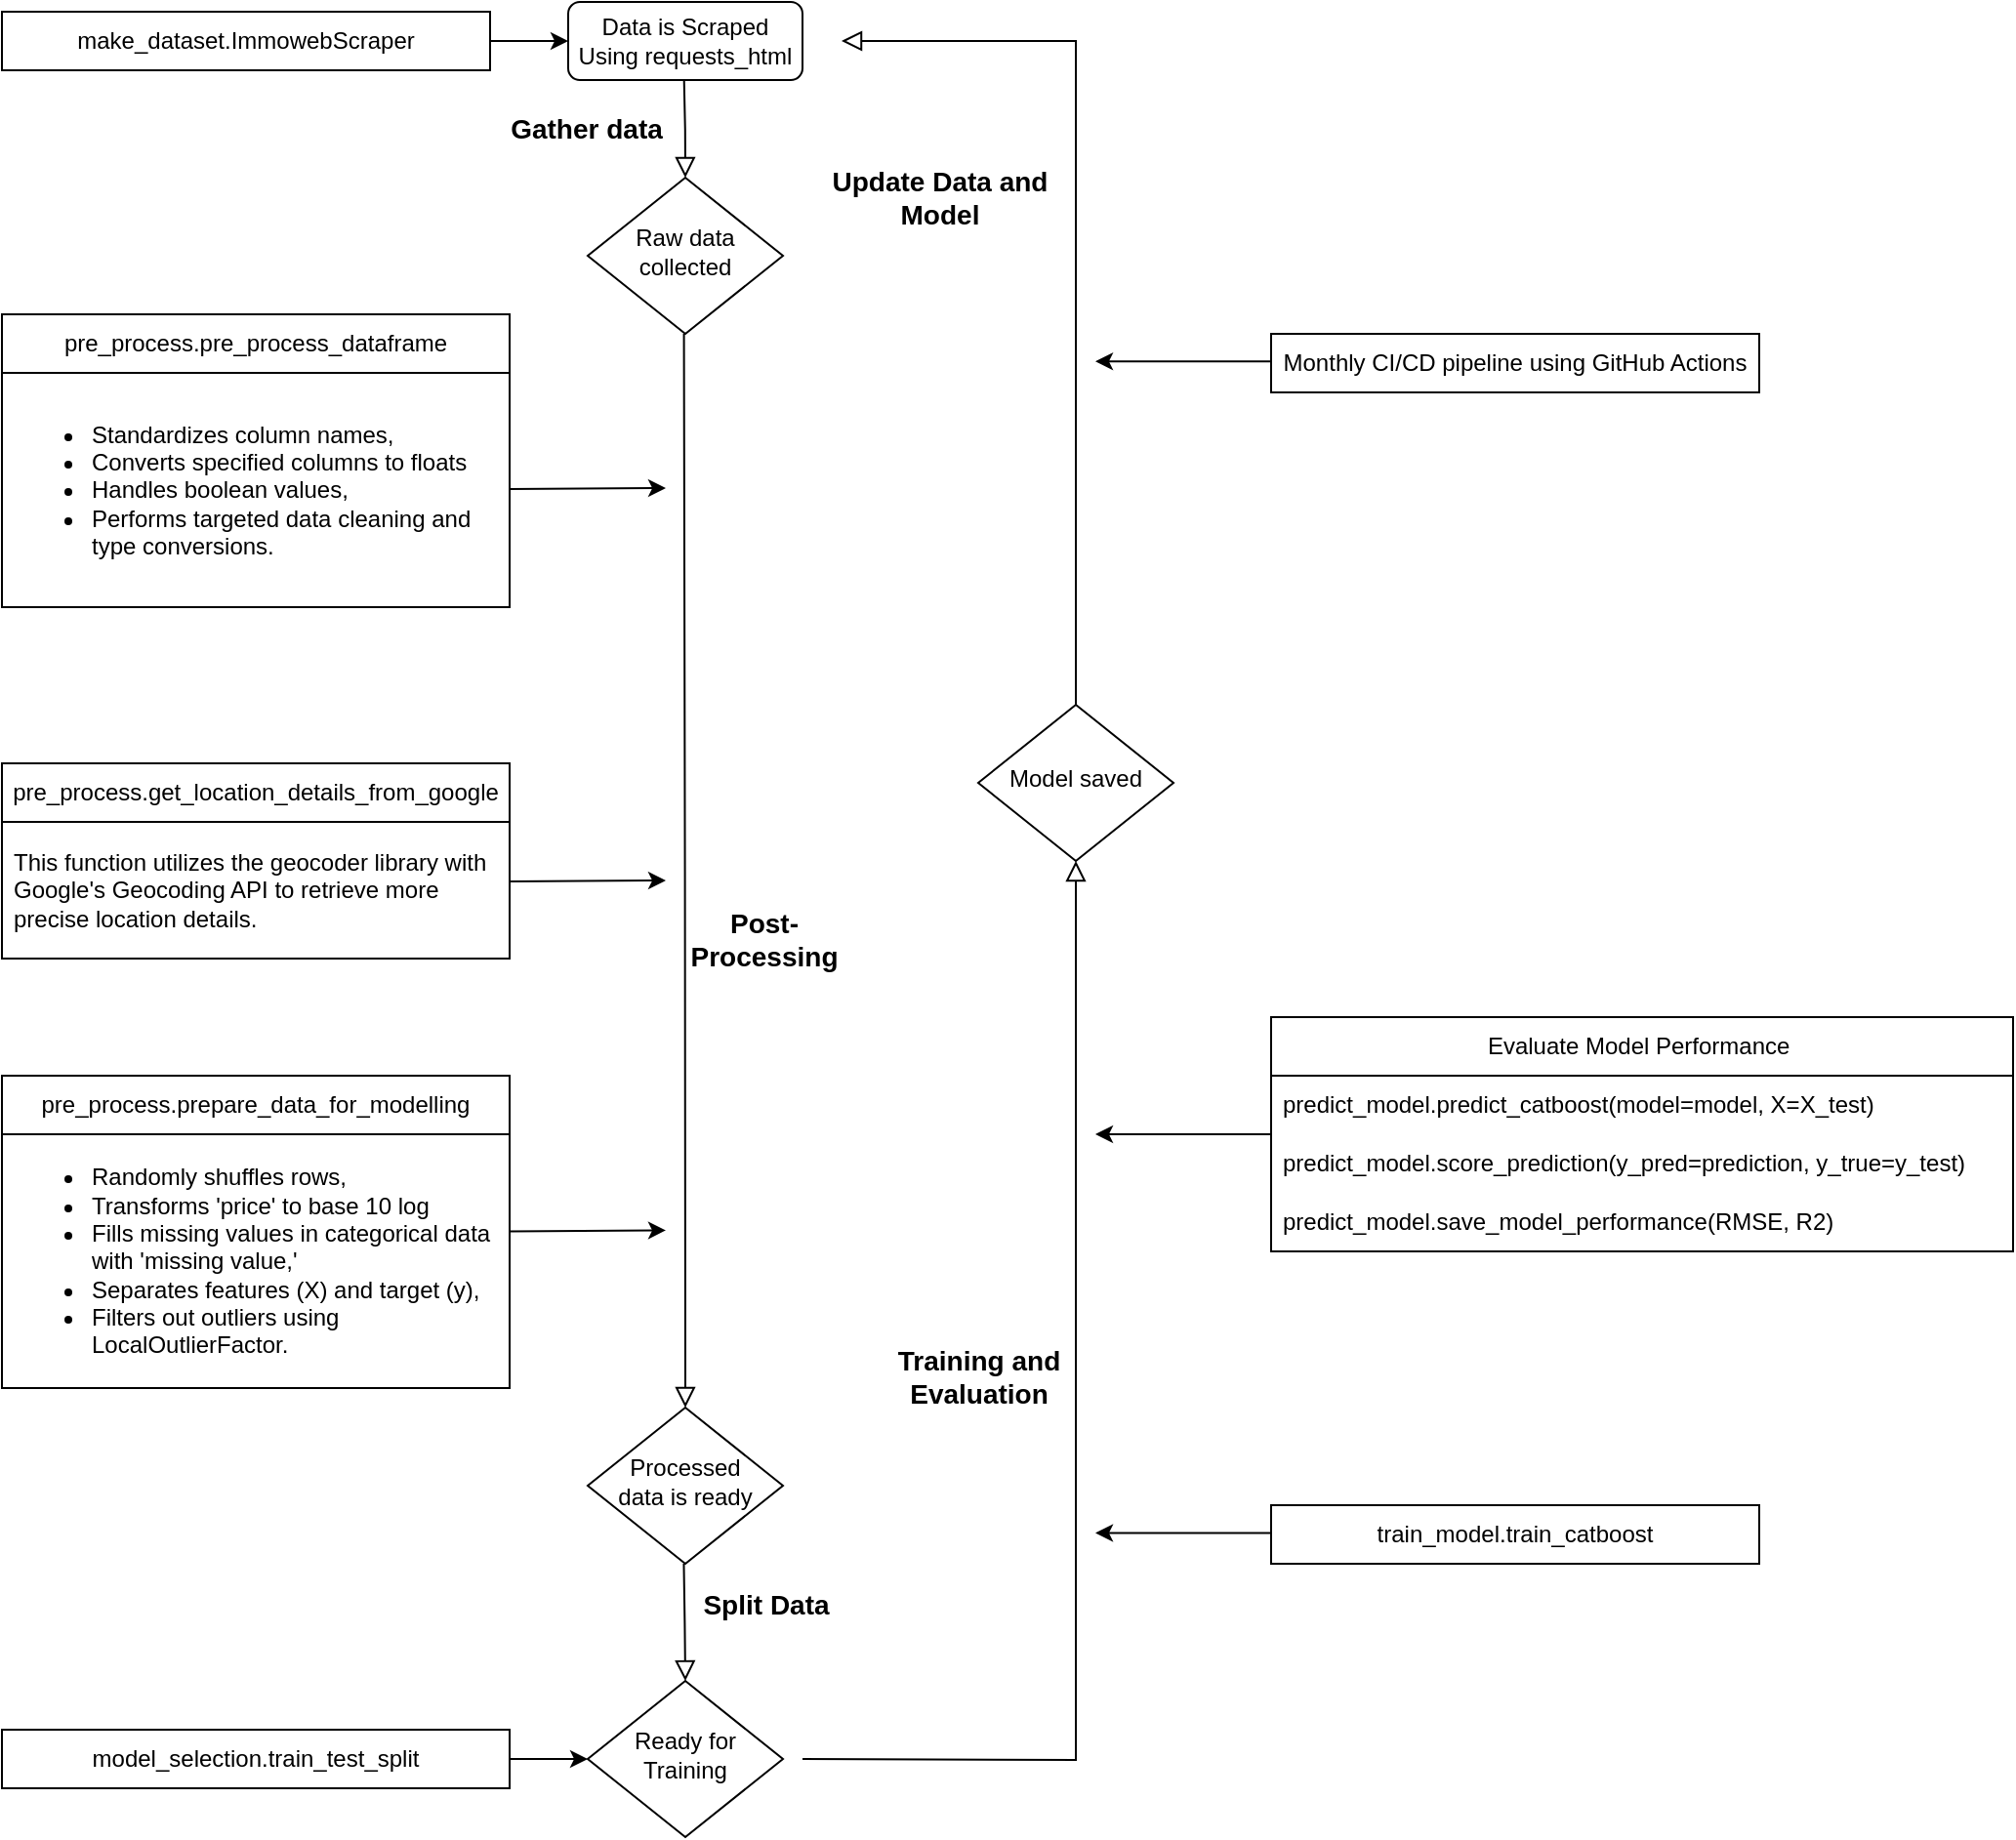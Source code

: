 <mxfile version="22.0.8" type="device">
  <diagram id="C5RBs43oDa-KdzZeNtuy" name="Page-1">
    <mxGraphModel dx="2927" dy="1158" grid="1" gridSize="10" guides="1" tooltips="1" connect="1" arrows="1" fold="1" page="1" pageScale="1" pageWidth="827" pageHeight="1169" math="0" shadow="0">
      <root>
        <mxCell id="WIyWlLk6GJQsqaUBKTNV-0" />
        <mxCell id="WIyWlLk6GJQsqaUBKTNV-1" parent="WIyWlLk6GJQsqaUBKTNV-0" />
        <mxCell id="WIyWlLk6GJQsqaUBKTNV-3" value="Data is Scraped Using&amp;nbsp;requests_html" style="rounded=1;whiteSpace=wrap;html=1;fontSize=12;glass=0;strokeWidth=1;shadow=0;" parent="WIyWlLk6GJQsqaUBKTNV-1" vertex="1">
          <mxGeometry x="230" y="100" width="120" height="40" as="geometry" />
        </mxCell>
        <mxCell id="WIyWlLk6GJQsqaUBKTNV-4" value="&lt;font style=&quot;font-size: 14px;&quot;&gt;Post-&lt;br style=&quot;&quot;&gt;Processing&lt;/font&gt;" style="rounded=0;html=1;jettySize=auto;orthogonalLoop=1;fontSize=12;endArrow=block;endFill=0;endSize=8;strokeWidth=1;shadow=0;labelBackgroundColor=none;edgeStyle=orthogonalEdgeStyle;fontStyle=1" parent="WIyWlLk6GJQsqaUBKTNV-1" edge="1">
          <mxGeometry x="0.13" y="40" relative="1" as="geometry">
            <mxPoint as="offset" />
            <mxPoint x="289.29" y="270" as="sourcePoint" />
            <mxPoint x="290" y="820" as="targetPoint" />
          </mxGeometry>
        </mxCell>
        <mxCell id="WIyWlLk6GJQsqaUBKTNV-6" value="Raw data collected" style="rhombus;whiteSpace=wrap;html=1;shadow=0;fontFamily=Helvetica;fontSize=12;align=center;strokeWidth=1;spacing=6;spacingTop=-4;" parent="WIyWlLk6GJQsqaUBKTNV-1" vertex="1">
          <mxGeometry x="240" y="190" width="100" height="80" as="geometry" />
        </mxCell>
        <mxCell id="7o1TJDeWT52KMCX93qye-0" value="" style="endArrow=classic;html=1;rounded=0;exitX=1;exitY=0.5;exitDx=0;exitDy=0;entryX=0;entryY=0.5;entryDx=0;entryDy=0;" edge="1" parent="WIyWlLk6GJQsqaUBKTNV-1" source="7o1TJDeWT52KMCX93qye-2" target="WIyWlLk6GJQsqaUBKTNV-3">
          <mxGeometry width="50" height="50" relative="1" as="geometry">
            <mxPoint x="140" y="119.5" as="sourcePoint" />
            <mxPoint x="220" y="190" as="targetPoint" />
          </mxGeometry>
        </mxCell>
        <mxCell id="7o1TJDeWT52KMCX93qye-2" value="make_dataset.ImmowebScraper" style="rounded=0;whiteSpace=wrap;html=1;" vertex="1" parent="WIyWlLk6GJQsqaUBKTNV-1">
          <mxGeometry x="-60" y="105" width="250" height="30" as="geometry" />
        </mxCell>
        <mxCell id="7o1TJDeWT52KMCX93qye-3" value="Processed &lt;br&gt;data is ready" style="rhombus;whiteSpace=wrap;html=1;shadow=0;fontFamily=Helvetica;fontSize=12;align=center;strokeWidth=1;spacing=6;spacingTop=-4;" vertex="1" parent="WIyWlLk6GJQsqaUBKTNV-1">
          <mxGeometry x="240" y="820" width="100" height="80" as="geometry" />
        </mxCell>
        <mxCell id="7o1TJDeWT52KMCX93qye-11" value="pre_process.pre_process_dataframe" style="swimlane;fontStyle=0;childLayout=stackLayout;horizontal=1;startSize=30;horizontalStack=0;resizeParent=1;resizeParentMax=0;resizeLast=0;collapsible=1;marginBottom=0;whiteSpace=wrap;html=1;" vertex="1" parent="WIyWlLk6GJQsqaUBKTNV-1">
          <mxGeometry x="-60" y="260" width="260" height="150" as="geometry" />
        </mxCell>
        <mxCell id="7o1TJDeWT52KMCX93qye-12" value="&lt;ul&gt;&lt;li&gt;Standardizes column names,&lt;/li&gt;&lt;li&gt;Converts specified columns to floats&lt;/li&gt;&lt;li&gt;Handles boolean values,&lt;/li&gt;&lt;li&gt;Performs targeted data cleaning and type conversions.&lt;/li&gt;&lt;/ul&gt;" style="text;strokeColor=none;fillColor=none;align=left;verticalAlign=middle;spacingLeft=4;spacingRight=4;overflow=hidden;points=[[0,0.5],[1,0.5]];portConstraint=eastwest;rotatable=0;whiteSpace=wrap;html=1;" vertex="1" parent="7o1TJDeWT52KMCX93qye-11">
          <mxGeometry y="30" width="260" height="120" as="geometry" />
        </mxCell>
        <mxCell id="7o1TJDeWT52KMCX93qye-15" value="" style="endArrow=classic;html=1;rounded=0;exitX=1;exitY=0.5;exitDx=0;exitDy=0;" edge="1" parent="WIyWlLk6GJQsqaUBKTNV-1">
          <mxGeometry width="50" height="50" relative="1" as="geometry">
            <mxPoint x="200" y="349.46" as="sourcePoint" />
            <mxPoint x="280" y="349" as="targetPoint" />
          </mxGeometry>
        </mxCell>
        <mxCell id="7o1TJDeWT52KMCX93qye-19" value="pre_process.get_location_details_from_google" style="swimlane;fontStyle=0;childLayout=stackLayout;horizontal=1;startSize=30;horizontalStack=0;resizeParent=1;resizeParentMax=0;resizeLast=0;collapsible=1;marginBottom=0;whiteSpace=wrap;html=1;" vertex="1" parent="WIyWlLk6GJQsqaUBKTNV-1">
          <mxGeometry x="-60" y="490" width="260" height="100" as="geometry" />
        </mxCell>
        <mxCell id="7o1TJDeWT52KMCX93qye-20" value="This function utilizes the geocoder library with Google&#39;s Geocoding API to retrieve more precise location details." style="text;strokeColor=none;fillColor=none;align=left;verticalAlign=middle;spacingLeft=4;spacingRight=4;overflow=hidden;points=[[0,0.5],[1,0.5]];portConstraint=eastwest;rotatable=0;whiteSpace=wrap;html=1;" vertex="1" parent="7o1TJDeWT52KMCX93qye-19">
          <mxGeometry y="30" width="260" height="70" as="geometry" />
        </mxCell>
        <mxCell id="7o1TJDeWT52KMCX93qye-21" value="pre_process.prepare_data_for_modelling" style="swimlane;fontStyle=0;childLayout=stackLayout;horizontal=1;startSize=30;horizontalStack=0;resizeParent=1;resizeParentMax=0;resizeLast=0;collapsible=1;marginBottom=0;whiteSpace=wrap;html=1;" vertex="1" parent="WIyWlLk6GJQsqaUBKTNV-1">
          <mxGeometry x="-60" y="650" width="260" height="160" as="geometry" />
        </mxCell>
        <mxCell id="7o1TJDeWT52KMCX93qye-22" value="&lt;ul&gt;&lt;li&gt;Randomly shuffles rows,&amp;nbsp;&lt;/li&gt;&lt;li&gt;Transforms &#39;price&#39; to base 10 log&lt;/li&gt;&lt;li&gt;Fills missing values in categorical data with &#39;missing value,&#39;&amp;nbsp;&lt;/li&gt;&lt;li&gt;Separates features (X) and target (y),&lt;/li&gt;&lt;li&gt;Filters out outliers using LocalOutlierFactor.&lt;/li&gt;&lt;/ul&gt;" style="text;strokeColor=none;fillColor=none;align=left;verticalAlign=middle;spacingLeft=4;spacingRight=4;overflow=hidden;points=[[0,0.5],[1,0.5]];portConstraint=eastwest;rotatable=0;whiteSpace=wrap;html=1;" vertex="1" parent="7o1TJDeWT52KMCX93qye-21">
          <mxGeometry y="30" width="260" height="130" as="geometry" />
        </mxCell>
        <mxCell id="7o1TJDeWT52KMCX93qye-23" value="" style="endArrow=classic;html=1;rounded=0;exitX=1;exitY=0.5;exitDx=0;exitDy=0;" edge="1" parent="WIyWlLk6GJQsqaUBKTNV-1">
          <mxGeometry width="50" height="50" relative="1" as="geometry">
            <mxPoint x="200" y="550.46" as="sourcePoint" />
            <mxPoint x="280" y="550" as="targetPoint" />
          </mxGeometry>
        </mxCell>
        <mxCell id="7o1TJDeWT52KMCX93qye-24" value="" style="endArrow=classic;html=1;rounded=0;exitX=1;exitY=0.5;exitDx=0;exitDy=0;" edge="1" parent="WIyWlLk6GJQsqaUBKTNV-1">
          <mxGeometry width="50" height="50" relative="1" as="geometry">
            <mxPoint x="200" y="729.69" as="sourcePoint" />
            <mxPoint x="280" y="729.23" as="targetPoint" />
          </mxGeometry>
        </mxCell>
        <mxCell id="7o1TJDeWT52KMCX93qye-25" value="Ready for&lt;br style=&quot;font-size: 12px;&quot;&gt;Training" style="rhombus;whiteSpace=wrap;html=1;shadow=0;fontFamily=Helvetica;fontSize=12;align=center;strokeWidth=1;spacing=6;spacingTop=-4;" vertex="1" parent="WIyWlLk6GJQsqaUBKTNV-1">
          <mxGeometry x="240" y="960" width="100" height="80" as="geometry" />
        </mxCell>
        <mxCell id="7o1TJDeWT52KMCX93qye-26" value="&lt;font style=&quot;font-size: 14px;&quot;&gt;Split Data&lt;/font&gt;" style="rounded=0;html=1;jettySize=auto;orthogonalLoop=1;fontSize=12;endArrow=block;endFill=0;endSize=8;strokeWidth=1;shadow=0;labelBackgroundColor=none;edgeStyle=orthogonalEdgeStyle;entryX=0.5;entryY=0;entryDx=0;entryDy=0;fontStyle=1" edge="1" parent="WIyWlLk6GJQsqaUBKTNV-1" target="7o1TJDeWT52KMCX93qye-25">
          <mxGeometry x="-0.319" y="40" relative="1" as="geometry">
            <mxPoint x="1" y="1" as="offset" />
            <mxPoint x="289.23" y="900" as="sourcePoint" />
            <mxPoint x="289.23" y="1030" as="targetPoint" />
          </mxGeometry>
        </mxCell>
        <mxCell id="7o1TJDeWT52KMCX93qye-28" style="edgeStyle=orthogonalEdgeStyle;rounded=0;orthogonalLoop=1;jettySize=auto;html=1;exitX=1;exitY=0.5;exitDx=0;exitDy=0;entryX=0;entryY=0.5;entryDx=0;entryDy=0;" edge="1" parent="WIyWlLk6GJQsqaUBKTNV-1" source="7o1TJDeWT52KMCX93qye-27" target="7o1TJDeWT52KMCX93qye-25">
          <mxGeometry relative="1" as="geometry" />
        </mxCell>
        <mxCell id="7o1TJDeWT52KMCX93qye-27" value="model_selection.train_test_split" style="rounded=0;whiteSpace=wrap;html=1;" vertex="1" parent="WIyWlLk6GJQsqaUBKTNV-1">
          <mxGeometry x="-60" y="985" width="260" height="30" as="geometry" />
        </mxCell>
        <mxCell id="7o1TJDeWT52KMCX93qye-29" value="&lt;font style=&quot;font-size: 14px;&quot;&gt;Training and &lt;br style=&quot;&quot;&gt;Evaluation&lt;/font&gt;" style="rounded=0;html=1;jettySize=auto;orthogonalLoop=1;fontSize=12;endArrow=block;endFill=0;endSize=8;strokeWidth=1;shadow=0;labelBackgroundColor=none;edgeStyle=orthogonalEdgeStyle;fontStyle=1;entryX=0.5;entryY=1;entryDx=0;entryDy=0;" edge="1" parent="WIyWlLk6GJQsqaUBKTNV-1" target="7o1TJDeWT52KMCX93qye-30">
          <mxGeometry x="0.12" y="50" relative="1" as="geometry">
            <mxPoint as="offset" />
            <mxPoint x="350" y="1000" as="sourcePoint" />
            <mxPoint x="490" y="550" as="targetPoint" />
          </mxGeometry>
        </mxCell>
        <mxCell id="7o1TJDeWT52KMCX93qye-30" value="Model saved" style="rhombus;whiteSpace=wrap;html=1;shadow=0;fontFamily=Helvetica;fontSize=12;align=center;strokeWidth=1;spacing=6;spacingTop=-4;" vertex="1" parent="WIyWlLk6GJQsqaUBKTNV-1">
          <mxGeometry x="440" y="460" width="100" height="80" as="geometry" />
        </mxCell>
        <mxCell id="7o1TJDeWT52KMCX93qye-31" value="&lt;font style=&quot;font-size: 14px;&quot;&gt;Update Data and &lt;br&gt;Model&lt;/font&gt;" style="rounded=0;html=1;jettySize=auto;orthogonalLoop=1;fontSize=12;endArrow=block;endFill=0;endSize=8;strokeWidth=1;shadow=0;labelBackgroundColor=none;edgeStyle=orthogonalEdgeStyle;fontStyle=1;exitX=0.5;exitY=0;exitDx=0;exitDy=0;" edge="1" parent="WIyWlLk6GJQsqaUBKTNV-1" source="7o1TJDeWT52KMCX93qye-30">
          <mxGeometry x="0.131" y="70" relative="1" as="geometry">
            <mxPoint as="offset" />
            <mxPoint x="450" y="680" as="sourcePoint" />
            <mxPoint x="370" y="120" as="targetPoint" />
            <Array as="points">
              <mxPoint x="490" y="120" />
            </Array>
          </mxGeometry>
        </mxCell>
        <mxCell id="7o1TJDeWT52KMCX93qye-32" value="train_model.train_catboost" style="rounded=0;whiteSpace=wrap;html=1;" vertex="1" parent="WIyWlLk6GJQsqaUBKTNV-1">
          <mxGeometry x="590" y="870" width="250" height="30" as="geometry" />
        </mxCell>
        <mxCell id="7o1TJDeWT52KMCX93qye-33" value="" style="endArrow=classic;html=1;rounded=0;" edge="1" parent="WIyWlLk6GJQsqaUBKTNV-1">
          <mxGeometry width="50" height="50" relative="1" as="geometry">
            <mxPoint x="590" y="884.23" as="sourcePoint" />
            <mxPoint x="500" y="884.23" as="targetPoint" />
          </mxGeometry>
        </mxCell>
        <mxCell id="7o1TJDeWT52KMCX93qye-34" value="Evaluate Model Performance&amp;nbsp;" style="swimlane;fontStyle=0;childLayout=stackLayout;horizontal=1;startSize=30;horizontalStack=0;resizeParent=1;resizeParentMax=0;resizeLast=0;collapsible=1;marginBottom=0;whiteSpace=wrap;html=1;" vertex="1" parent="WIyWlLk6GJQsqaUBKTNV-1">
          <mxGeometry x="590" y="620" width="380" height="120" as="geometry" />
        </mxCell>
        <mxCell id="7o1TJDeWT52KMCX93qye-35" value="predict_model.predict_catboost(model=model, X=X_test)" style="text;strokeColor=none;fillColor=none;align=left;verticalAlign=middle;spacingLeft=4;spacingRight=4;overflow=hidden;points=[[0,0.5],[1,0.5]];portConstraint=eastwest;rotatable=0;whiteSpace=wrap;html=1;" vertex="1" parent="7o1TJDeWT52KMCX93qye-34">
          <mxGeometry y="30" width="380" height="30" as="geometry" />
        </mxCell>
        <mxCell id="7o1TJDeWT52KMCX93qye-36" value="predict_model.score_prediction(y_pred=prediction, y_true=y_test)" style="text;strokeColor=none;fillColor=none;align=left;verticalAlign=middle;spacingLeft=4;spacingRight=4;overflow=hidden;points=[[0,0.5],[1,0.5]];portConstraint=eastwest;rotatable=0;whiteSpace=wrap;html=1;" vertex="1" parent="7o1TJDeWT52KMCX93qye-34">
          <mxGeometry y="60" width="380" height="30" as="geometry" />
        </mxCell>
        <mxCell id="7o1TJDeWT52KMCX93qye-37" value="predict_model.save_model_performance(RMSE, R2)" style="text;strokeColor=none;fillColor=none;align=left;verticalAlign=middle;spacingLeft=4;spacingRight=4;overflow=hidden;points=[[0,0.5],[1,0.5]];portConstraint=eastwest;rotatable=0;whiteSpace=wrap;html=1;" vertex="1" parent="7o1TJDeWT52KMCX93qye-34">
          <mxGeometry y="90" width="380" height="30" as="geometry" />
        </mxCell>
        <mxCell id="7o1TJDeWT52KMCX93qye-40" value="" style="endArrow=classic;html=1;rounded=0;" edge="1" parent="WIyWlLk6GJQsqaUBKTNV-1">
          <mxGeometry width="50" height="50" relative="1" as="geometry">
            <mxPoint x="590" y="680" as="sourcePoint" />
            <mxPoint x="500" y="680" as="targetPoint" />
          </mxGeometry>
        </mxCell>
        <mxCell id="7o1TJDeWT52KMCX93qye-41" value="Monthly CI/CD pipeline using GitHub Actions" style="rounded=0;whiteSpace=wrap;html=1;" vertex="1" parent="WIyWlLk6GJQsqaUBKTNV-1">
          <mxGeometry x="590" y="270" width="250" height="30" as="geometry" />
        </mxCell>
        <mxCell id="7o1TJDeWT52KMCX93qye-42" value="" style="endArrow=classic;html=1;rounded=0;" edge="1" parent="WIyWlLk6GJQsqaUBKTNV-1">
          <mxGeometry width="50" height="50" relative="1" as="geometry">
            <mxPoint x="590" y="284.09" as="sourcePoint" />
            <mxPoint x="500" y="284.09" as="targetPoint" />
          </mxGeometry>
        </mxCell>
        <mxCell id="7o1TJDeWT52KMCX93qye-44" value="&lt;font style=&quot;font-size: 14px;&quot;&gt;Gather data&lt;/font&gt;" style="rounded=0;html=1;jettySize=auto;orthogonalLoop=1;fontSize=12;endArrow=block;endFill=0;endSize=8;strokeWidth=1;shadow=0;labelBackgroundColor=none;edgeStyle=orthogonalEdgeStyle;fontStyle=1" edge="1" parent="WIyWlLk6GJQsqaUBKTNV-1">
          <mxGeometry x="-0.051" y="-50" relative="1" as="geometry">
            <mxPoint x="-1" as="offset" />
            <mxPoint x="289.35" y="140" as="sourcePoint" />
            <mxPoint x="290" y="190" as="targetPoint" />
          </mxGeometry>
        </mxCell>
      </root>
    </mxGraphModel>
  </diagram>
</mxfile>
